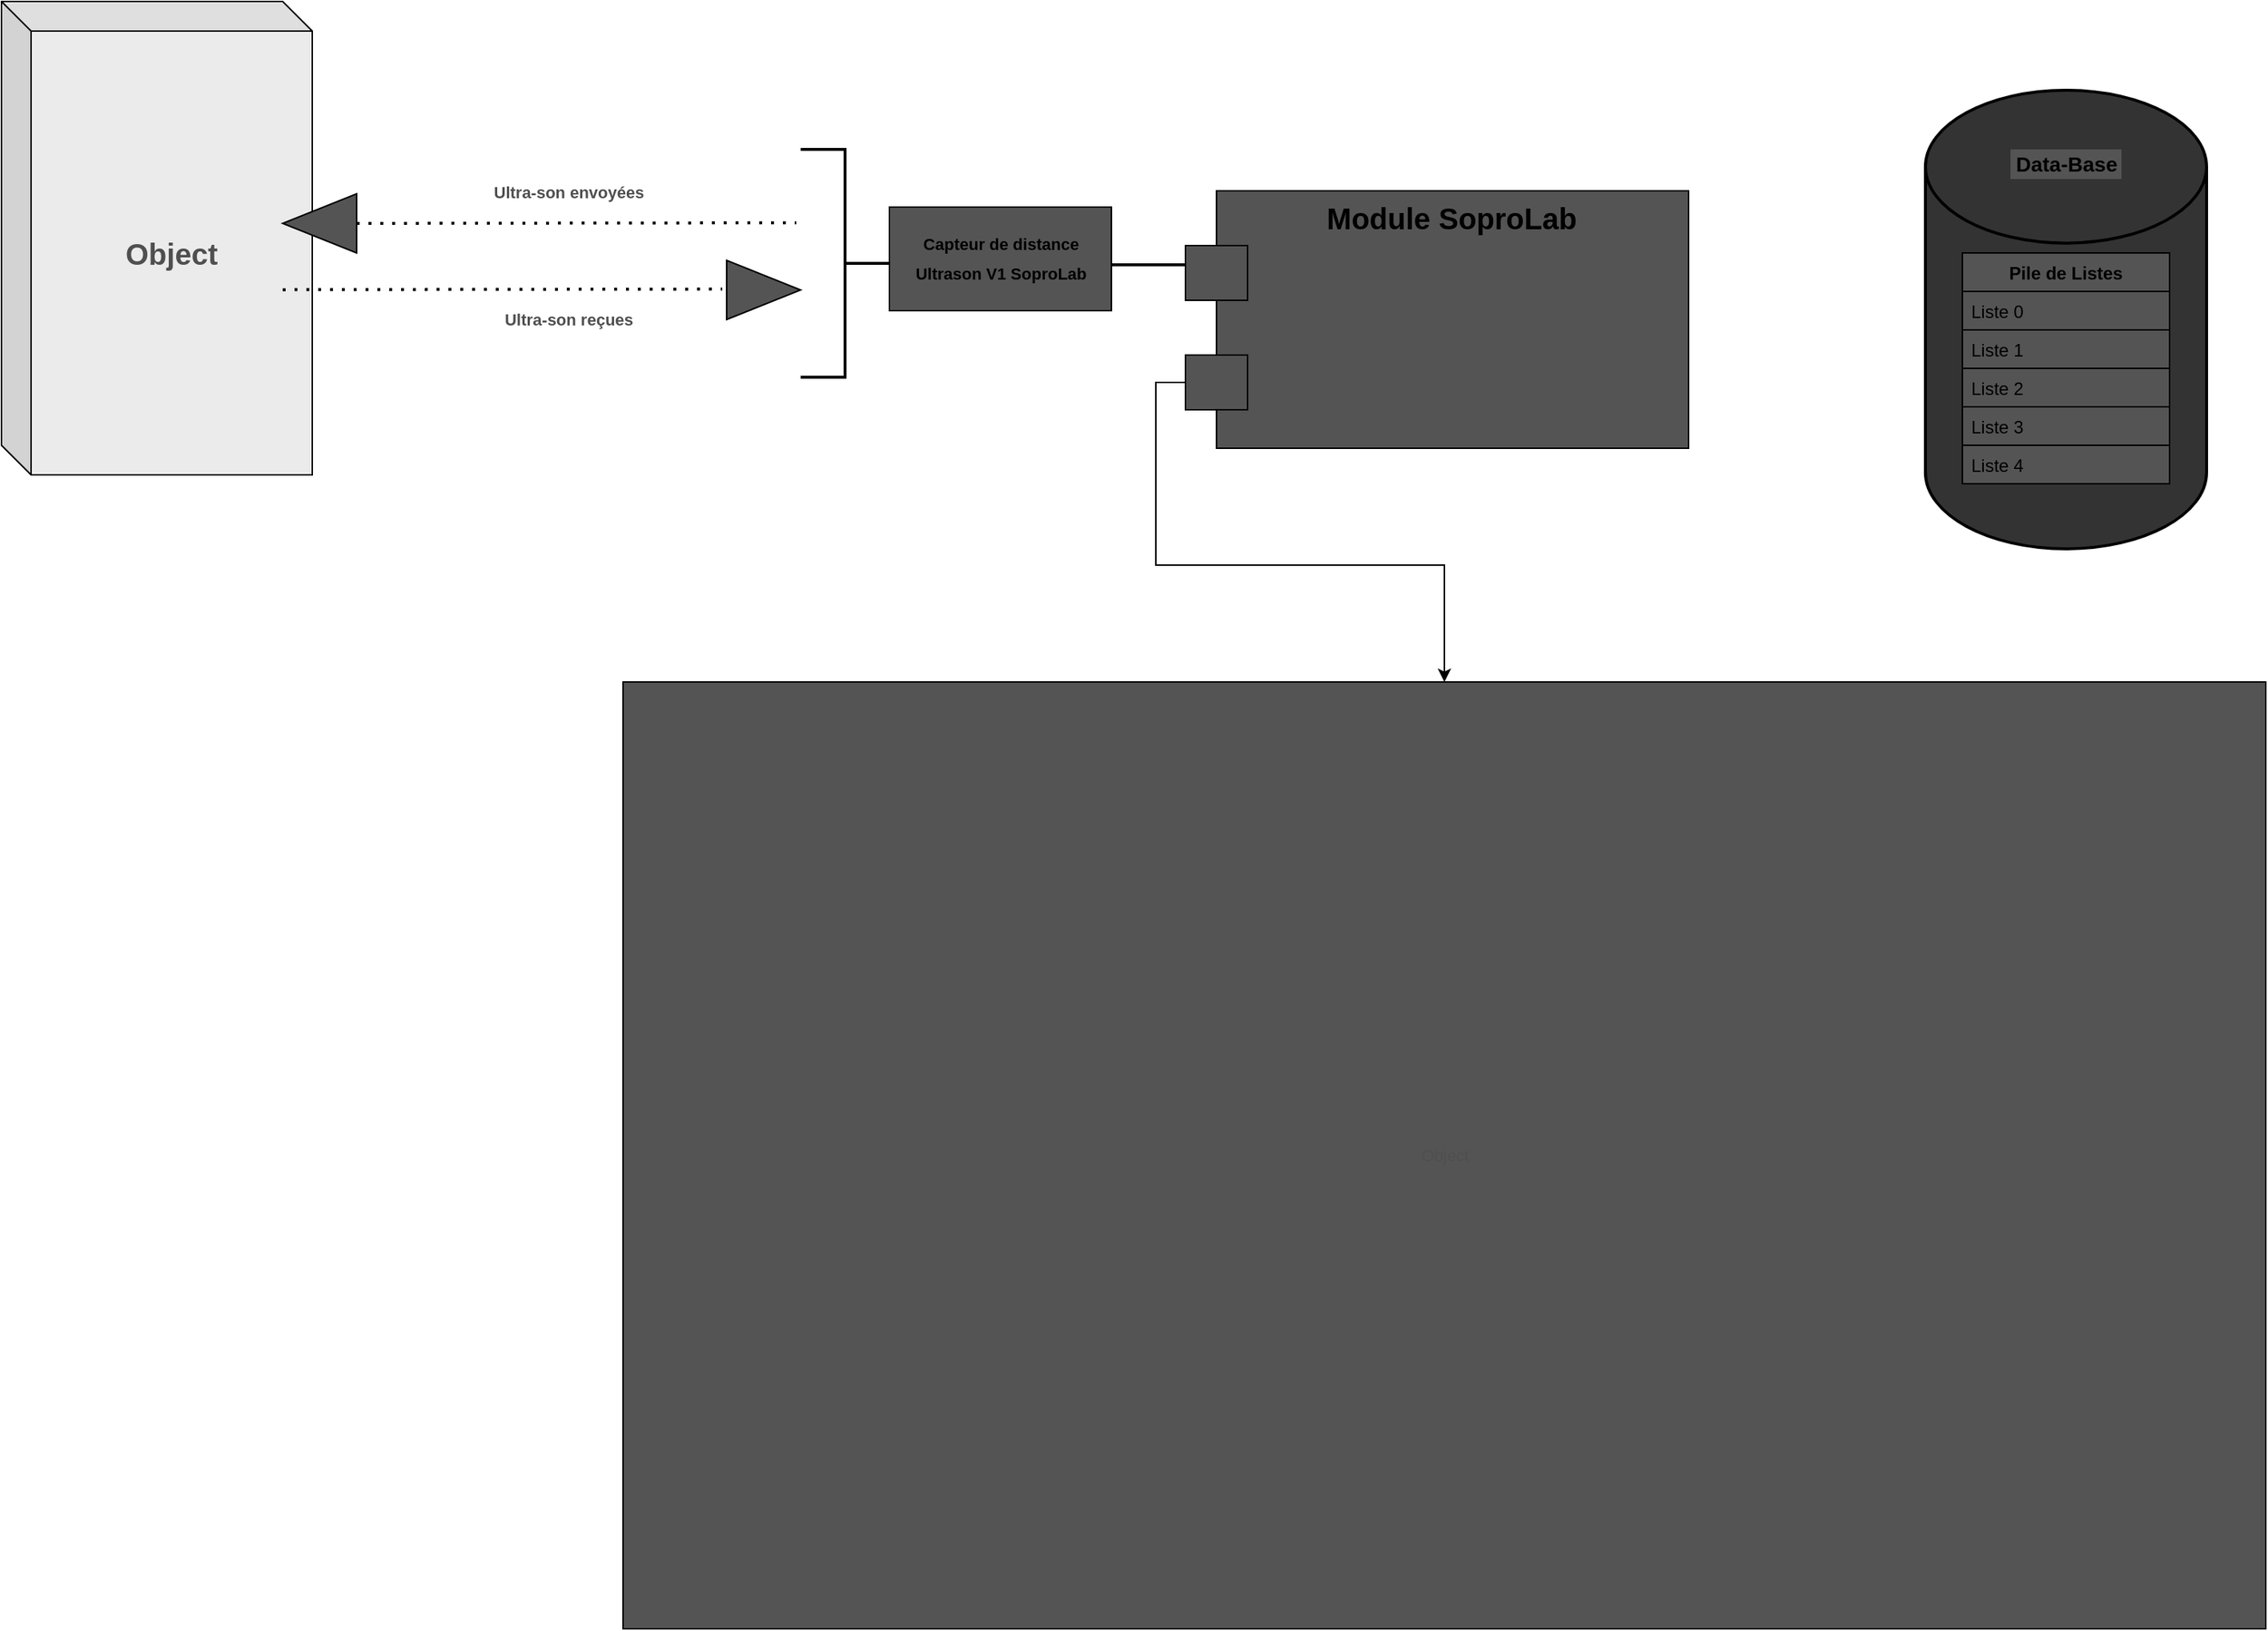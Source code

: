 <mxfile version="14.7.2" type="github">
  <diagram id="qy9EWmMD1HwXzlRcthMH" name="Page-1">
    <mxGraphModel dx="1564" dy="902" grid="1" gridSize="10" guides="1" tooltips="1" connect="1" arrows="1" fold="1" page="1" pageScale="1" pageWidth="827" pageHeight="1169" math="0" shadow="0">
      <root>
        <mxCell id="0" />
        <mxCell id="1" parent="0" />
        <mxCell id="YDDml-Z9Vrtt6Zy8maYf-1" value="" style="strokeWidth=2;html=1;shape=mxgraph.flowchart.database;whiteSpace=wrap;fillColor=#333333;" vertex="1" parent="1">
          <mxGeometry x="1330" y="470" width="190" height="310" as="geometry" />
        </mxCell>
        <mxCell id="YDDml-Z9Vrtt6Zy8maYf-10" value="Pile de Listes" style="swimlane;fontStyle=1;childLayout=stackLayout;horizontal=1;startSize=26;horizontalStack=0;resizeParent=1;resizeParentMax=0;resizeLast=0;collapsible=1;marginBottom=0;fillColor=#545454;" vertex="1" parent="1">
          <mxGeometry x="1355" y="580" width="140" height="156" as="geometry">
            <mxRectangle x="455" y="120" width="110" height="26" as="alternateBounds" />
          </mxGeometry>
        </mxCell>
        <mxCell id="YDDml-Z9Vrtt6Zy8maYf-11" value="Liste 0" style="text;align=left;verticalAlign=top;spacingLeft=4;spacingRight=4;overflow=hidden;rotatable=0;points=[[0,0.5],[1,0.5]];portConstraint=eastwest;labelBorderColor=none;labelBackgroundColor=none;strokeColor=#000000;fillColor=#545454;" vertex="1" parent="YDDml-Z9Vrtt6Zy8maYf-10">
          <mxGeometry y="26" width="140" height="26" as="geometry" />
        </mxCell>
        <mxCell id="YDDml-Z9Vrtt6Zy8maYf-12" value="Liste 1" style="text;fillColor=#545454;align=left;verticalAlign=middle;spacingLeft=4;spacingRight=4;overflow=hidden;rotatable=0;points=[[0,0.5],[1,0.5]];portConstraint=eastwest;strokeColor=#000000;" vertex="1" parent="YDDml-Z9Vrtt6Zy8maYf-10">
          <mxGeometry y="52" width="140" height="26" as="geometry" />
        </mxCell>
        <mxCell id="YDDml-Z9Vrtt6Zy8maYf-13" value="Liste 2" style="text;fillColor=#545454;align=left;verticalAlign=top;spacingLeft=4;spacingRight=4;overflow=hidden;rotatable=0;points=[[0,0.5],[1,0.5]];portConstraint=eastwest;strokeColor=#000000;" vertex="1" parent="YDDml-Z9Vrtt6Zy8maYf-10">
          <mxGeometry y="78" width="140" height="26" as="geometry" />
        </mxCell>
        <mxCell id="YDDml-Z9Vrtt6Zy8maYf-15" value="Liste 3" style="text;fillColor=#545454;align=left;verticalAlign=middle;spacingLeft=4;spacingRight=4;overflow=hidden;rotatable=0;points=[[0,0.5],[1,0.5]];portConstraint=eastwest;strokeColor=#000000;" vertex="1" parent="YDDml-Z9Vrtt6Zy8maYf-10">
          <mxGeometry y="104" width="140" height="26" as="geometry" />
        </mxCell>
        <mxCell id="YDDml-Z9Vrtt6Zy8maYf-16" value="Liste 4" style="text;fillColor=#545454;align=left;verticalAlign=middle;spacingLeft=4;spacingRight=4;overflow=hidden;rotatable=0;points=[[0,0.5],[1,0.5]];portConstraint=eastwest;strokeColor=#000000;" vertex="1" parent="YDDml-Z9Vrtt6Zy8maYf-10">
          <mxGeometry y="130" width="140" height="26" as="geometry" />
        </mxCell>
        <mxCell id="YDDml-Z9Vrtt6Zy8maYf-14" value="&lt;font style=&quot;font-size: 14px&quot;&gt;&lt;b&gt;Data-Base&lt;/b&gt;&lt;/font&gt;" style="text;html=1;strokeColor=none;fillColor=#545454;align=center;verticalAlign=middle;whiteSpace=wrap;rounded=0;" vertex="1" parent="1">
          <mxGeometry x="1387.5" y="510" width="75" height="20" as="geometry" />
        </mxCell>
        <mxCell id="YDDml-Z9Vrtt6Zy8maYf-41" style="edgeStyle=orthogonalEdgeStyle;rounded=0;orthogonalLoop=1;jettySize=auto;html=1;exitX=0;exitY=0;exitDx=0;exitDy=129.5;exitPerimeter=0;entryX=0.5;entryY=0;entryDx=0;entryDy=0;fontSize=11;fontColor=#4F4F4F;" edge="1" parent="1" source="YDDml-Z9Vrtt6Zy8maYf-17" target="YDDml-Z9Vrtt6Zy8maYf-40">
          <mxGeometry relative="1" as="geometry" />
        </mxCell>
        <mxCell id="YDDml-Z9Vrtt6Zy8maYf-17" value="Module SoproLab" style="shape=module;align=left;spacingLeft=20;align=center;verticalAlign=top;labelBackgroundColor=none;fontColor=#000000;strokeColor=#000000;fillColor=#545454;jettyWidth=42;jettyHeight=37;fontStyle=1;fontSize=20;" vertex="1" parent="1">
          <mxGeometry x="830" y="538" width="340" height="174" as="geometry" />
        </mxCell>
        <mxCell id="YDDml-Z9Vrtt6Zy8maYf-18" value="&lt;h1 itemprop=&quot;name&quot; style=&quot;font-size: 11px&quot; align=&quot;center&quot;&gt;Capteur de distance &lt;br&gt;&lt;/h1&gt;&lt;h1 itemprop=&quot;name&quot; style=&quot;font-size: 11px&quot; align=&quot;center&quot;&gt;Ultrason V1 SoproLab&lt;/h1&gt;" style="html=1;labelBackgroundColor=none;fontSize=20;fontColor=#000000;strokeColor=#000000;fillColor=#545454;verticalAlign=middle;align=center;" vertex="1" parent="1">
          <mxGeometry x="630" y="549" width="150" height="70" as="geometry" />
        </mxCell>
        <mxCell id="YDDml-Z9Vrtt6Zy8maYf-21" value="" style="line;strokeWidth=2;html=1;labelBackgroundColor=none;fontSize=11;fontColor=#000000;fillColor=#545454;verticalAlign=middle;" vertex="1" parent="1">
          <mxGeometry x="780" y="583" width="50" height="10" as="geometry" />
        </mxCell>
        <mxCell id="YDDml-Z9Vrtt6Zy8maYf-26" value="" style="strokeWidth=2;html=1;shape=mxgraph.flowchart.annotation_2;align=left;labelPosition=right;pointerEvents=1;labelBackgroundColor=none;fontSize=11;fontColor=#000000;fillColor=#545454;rotation=-180;" vertex="1" parent="1">
          <mxGeometry x="570" y="510" width="60" height="154" as="geometry" />
        </mxCell>
        <mxCell id="YDDml-Z9Vrtt6Zy8maYf-28" value="&lt;font size=&quot;1&quot;&gt;&lt;b style=&quot;font-size: 20px&quot;&gt;Object&lt;/b&gt;&lt;/font&gt;" style="shape=cube;whiteSpace=wrap;html=1;boundedLbl=1;backgroundOutline=1;darkOpacity=0.05;darkOpacity2=0.1;labelBackgroundColor=none;fontSize=11;strokeColor=#000000;verticalAlign=middle;fontColor=#4F4F4F;fillColor=#EBEBEB;" vertex="1" parent="1">
          <mxGeometry x="30" y="410" width="210" height="320" as="geometry" />
        </mxCell>
        <mxCell id="YDDml-Z9Vrtt6Zy8maYf-29" value="" style="endArrow=none;dashed=1;html=1;dashPattern=1 3;strokeWidth=2;fontSize=11;fontColor=#000000;entryX=1.049;entryY=0.678;entryDx=0;entryDy=0;entryPerimeter=0;" edge="1" parent="1" target="YDDml-Z9Vrtt6Zy8maYf-26">
          <mxGeometry width="50" height="50" relative="1" as="geometry">
            <mxPoint x="270" y="560" as="sourcePoint" />
            <mxPoint x="560" y="560" as="targetPoint" />
          </mxGeometry>
        </mxCell>
        <mxCell id="YDDml-Z9Vrtt6Zy8maYf-30" value="" style="shape=singleArrow;direction=west;whiteSpace=wrap;html=1;labelBackgroundColor=none;fontSize=11;fontColor=#000000;strokeColor=#000000;fillColor=#545454;verticalAlign=middle;arrowWidth=0.084;arrowSize=1;" vertex="1" parent="1">
          <mxGeometry x="220" y="540" width="50" height="40" as="geometry" />
        </mxCell>
        <mxCell id="YDDml-Z9Vrtt6Zy8maYf-31" value="" style="endArrow=none;dashed=1;html=1;dashPattern=1 3;strokeWidth=2;fontSize=11;fontColor=#000000;entryX=1.049;entryY=0.678;entryDx=0;entryDy=0;entryPerimeter=0;" edge="1" parent="1">
          <mxGeometry width="50" height="50" relative="1" as="geometry">
            <mxPoint x="220" y="604.82" as="sourcePoint" />
            <mxPoint x="517.06" y="604.408" as="targetPoint" />
          </mxGeometry>
        </mxCell>
        <mxCell id="YDDml-Z9Vrtt6Zy8maYf-32" value="" style="shape=singleArrow;direction=east;whiteSpace=wrap;html=1;labelBackgroundColor=none;fontSize=11;fontColor=#000000;strokeColor=#000000;fillColor=#545454;verticalAlign=middle;arrowWidth=0.084;arrowSize=1;" vertex="1" parent="1">
          <mxGeometry x="520" y="585" width="50" height="40" as="geometry" />
        </mxCell>
        <mxCell id="YDDml-Z9Vrtt6Zy8maYf-33" value="&lt;b&gt;Ultra-son envoyées&lt;br&gt;&lt;/b&gt;" style="text;html=1;strokeColor=none;fillColor=none;align=center;verticalAlign=middle;whiteSpace=wrap;rounded=0;labelBackgroundColor=none;fontSize=11;fontColor=#4F4F4F;" vertex="1" parent="1">
          <mxGeometry x="358" y="529" width="111" height="20" as="geometry" />
        </mxCell>
        <mxCell id="YDDml-Z9Vrtt6Zy8maYf-34" value="&lt;b&gt;Ultra-son reçues&lt;br&gt;&lt;/b&gt;" style="text;html=1;strokeColor=none;fillColor=none;align=center;verticalAlign=middle;whiteSpace=wrap;rounded=0;labelBackgroundColor=none;fontSize=11;fontColor=#4F4F4F;" vertex="1" parent="1">
          <mxGeometry x="358" y="615" width="111" height="20" as="geometry" />
        </mxCell>
        <mxCell id="YDDml-Z9Vrtt6Zy8maYf-40" value="Object" style="html=1;labelBackgroundColor=none;fontSize=11;fontColor=#4F4F4F;strokeColor=#000000;verticalAlign=middle;fillColor=#545454;" vertex="1" parent="1">
          <mxGeometry x="450" y="870" width="1110" height="640" as="geometry" />
        </mxCell>
      </root>
    </mxGraphModel>
  </diagram>
</mxfile>

